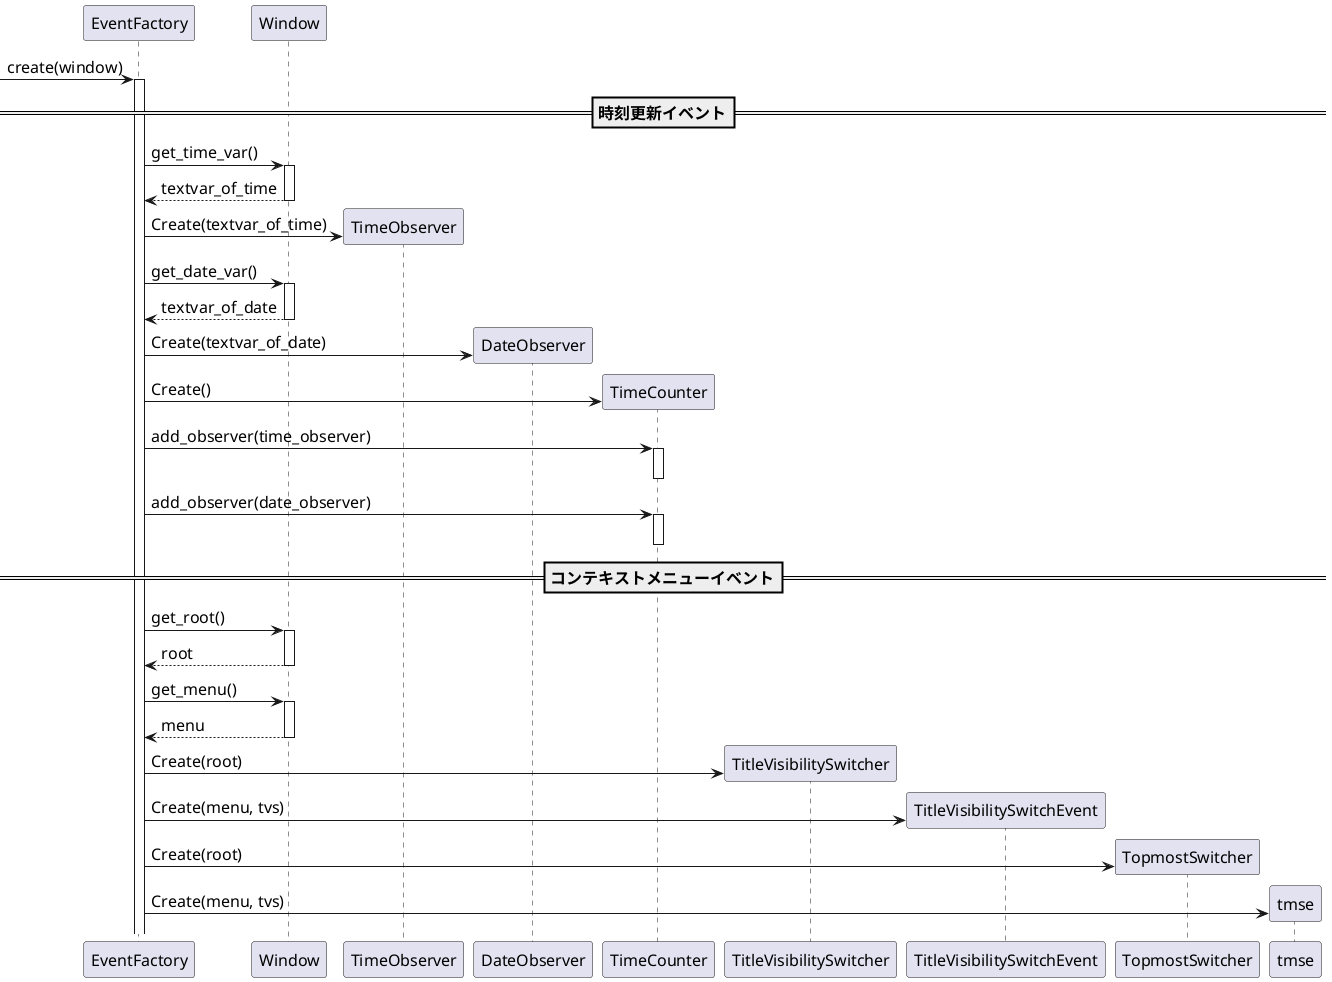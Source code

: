 @startuml EventFactoryの流れ
skinparam {
   defaultfontsize 16
   linetype ortho
}
autoactivate on
participant EventFactory as ef
participant Window as w
participant TimeObserver as to
participant DateObserver as do
participant TimeCounter as tc
participant TitleVisibilitySwitcher as tvs
participant TitleVisibilitySwitchEvent as tvse
participant TopmostSwitcher as tms

[-> ef: create(window)
==時刻更新イベント==
ef -> w: get_time_var()
return textvar_of_time
ef -> to**: Create(textvar_of_time)
ef -> w: get_date_var()
return textvar_of_date
ef -> do**: Create(textvar_of_date)
ef -> tc**: Create()
ef -> tc: add_observer(time_observer)
deactivate
ef -> tc: add_observer(date_observer)
deactivate
==コンテキストメニューイベント==
ef -> w: get_root()
return root
ef -> w: get_menu()
return menu
ef -> tvs**: Create(root)
ef -> tvse**: Create(menu, tvs)
ef -> tms**: Create(root)
ef -> tmse**: Create(menu, tvs)
@enduml